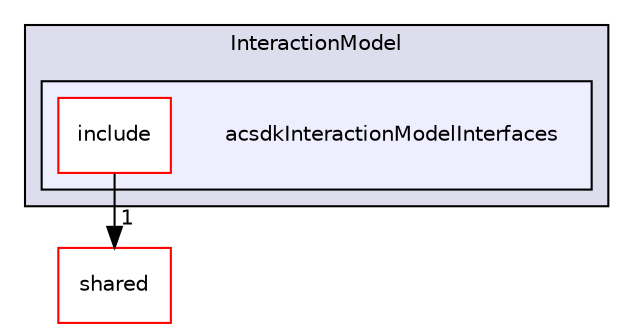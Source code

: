 digraph "/workplace/avs-device-sdk/CapabilityAgents/InteractionModel/acsdkInteractionModelInterfaces" {
  compound=true
  node [ fontsize="10", fontname="Helvetica"];
  edge [ labelfontsize="10", labelfontname="Helvetica"];
  subgraph clusterdir_011a3f6e181db4516776f7256f22dadd {
    graph [ bgcolor="#ddddee", pencolor="black", label="InteractionModel" fontname="Helvetica", fontsize="10", URL="dir_011a3f6e181db4516776f7256f22dadd.html"]
  subgraph clusterdir_606f5bc388adb63390ab52c048425fb9 {
    graph [ bgcolor="#eeeeff", pencolor="black", label="" URL="dir_606f5bc388adb63390ab52c048425fb9.html"];
    dir_606f5bc388adb63390ab52c048425fb9 [shape=plaintext label="acsdkInteractionModelInterfaces"];
    dir_f9a9b16f643f1203aa090a8a34ede8a2 [shape=box label="include" color="red" fillcolor="white" style="filled" URL="dir_f9a9b16f643f1203aa090a8a34ede8a2.html"];
  }
  }
  dir_9982052f7ce695d12571567315b2fafa [shape=box label="shared" fillcolor="white" style="filled" color="red" URL="dir_9982052f7ce695d12571567315b2fafa.html"];
  dir_f9a9b16f643f1203aa090a8a34ede8a2->dir_9982052f7ce695d12571567315b2fafa [headlabel="1", labeldistance=1.5 headhref="dir_000382_000598.html"];
}
